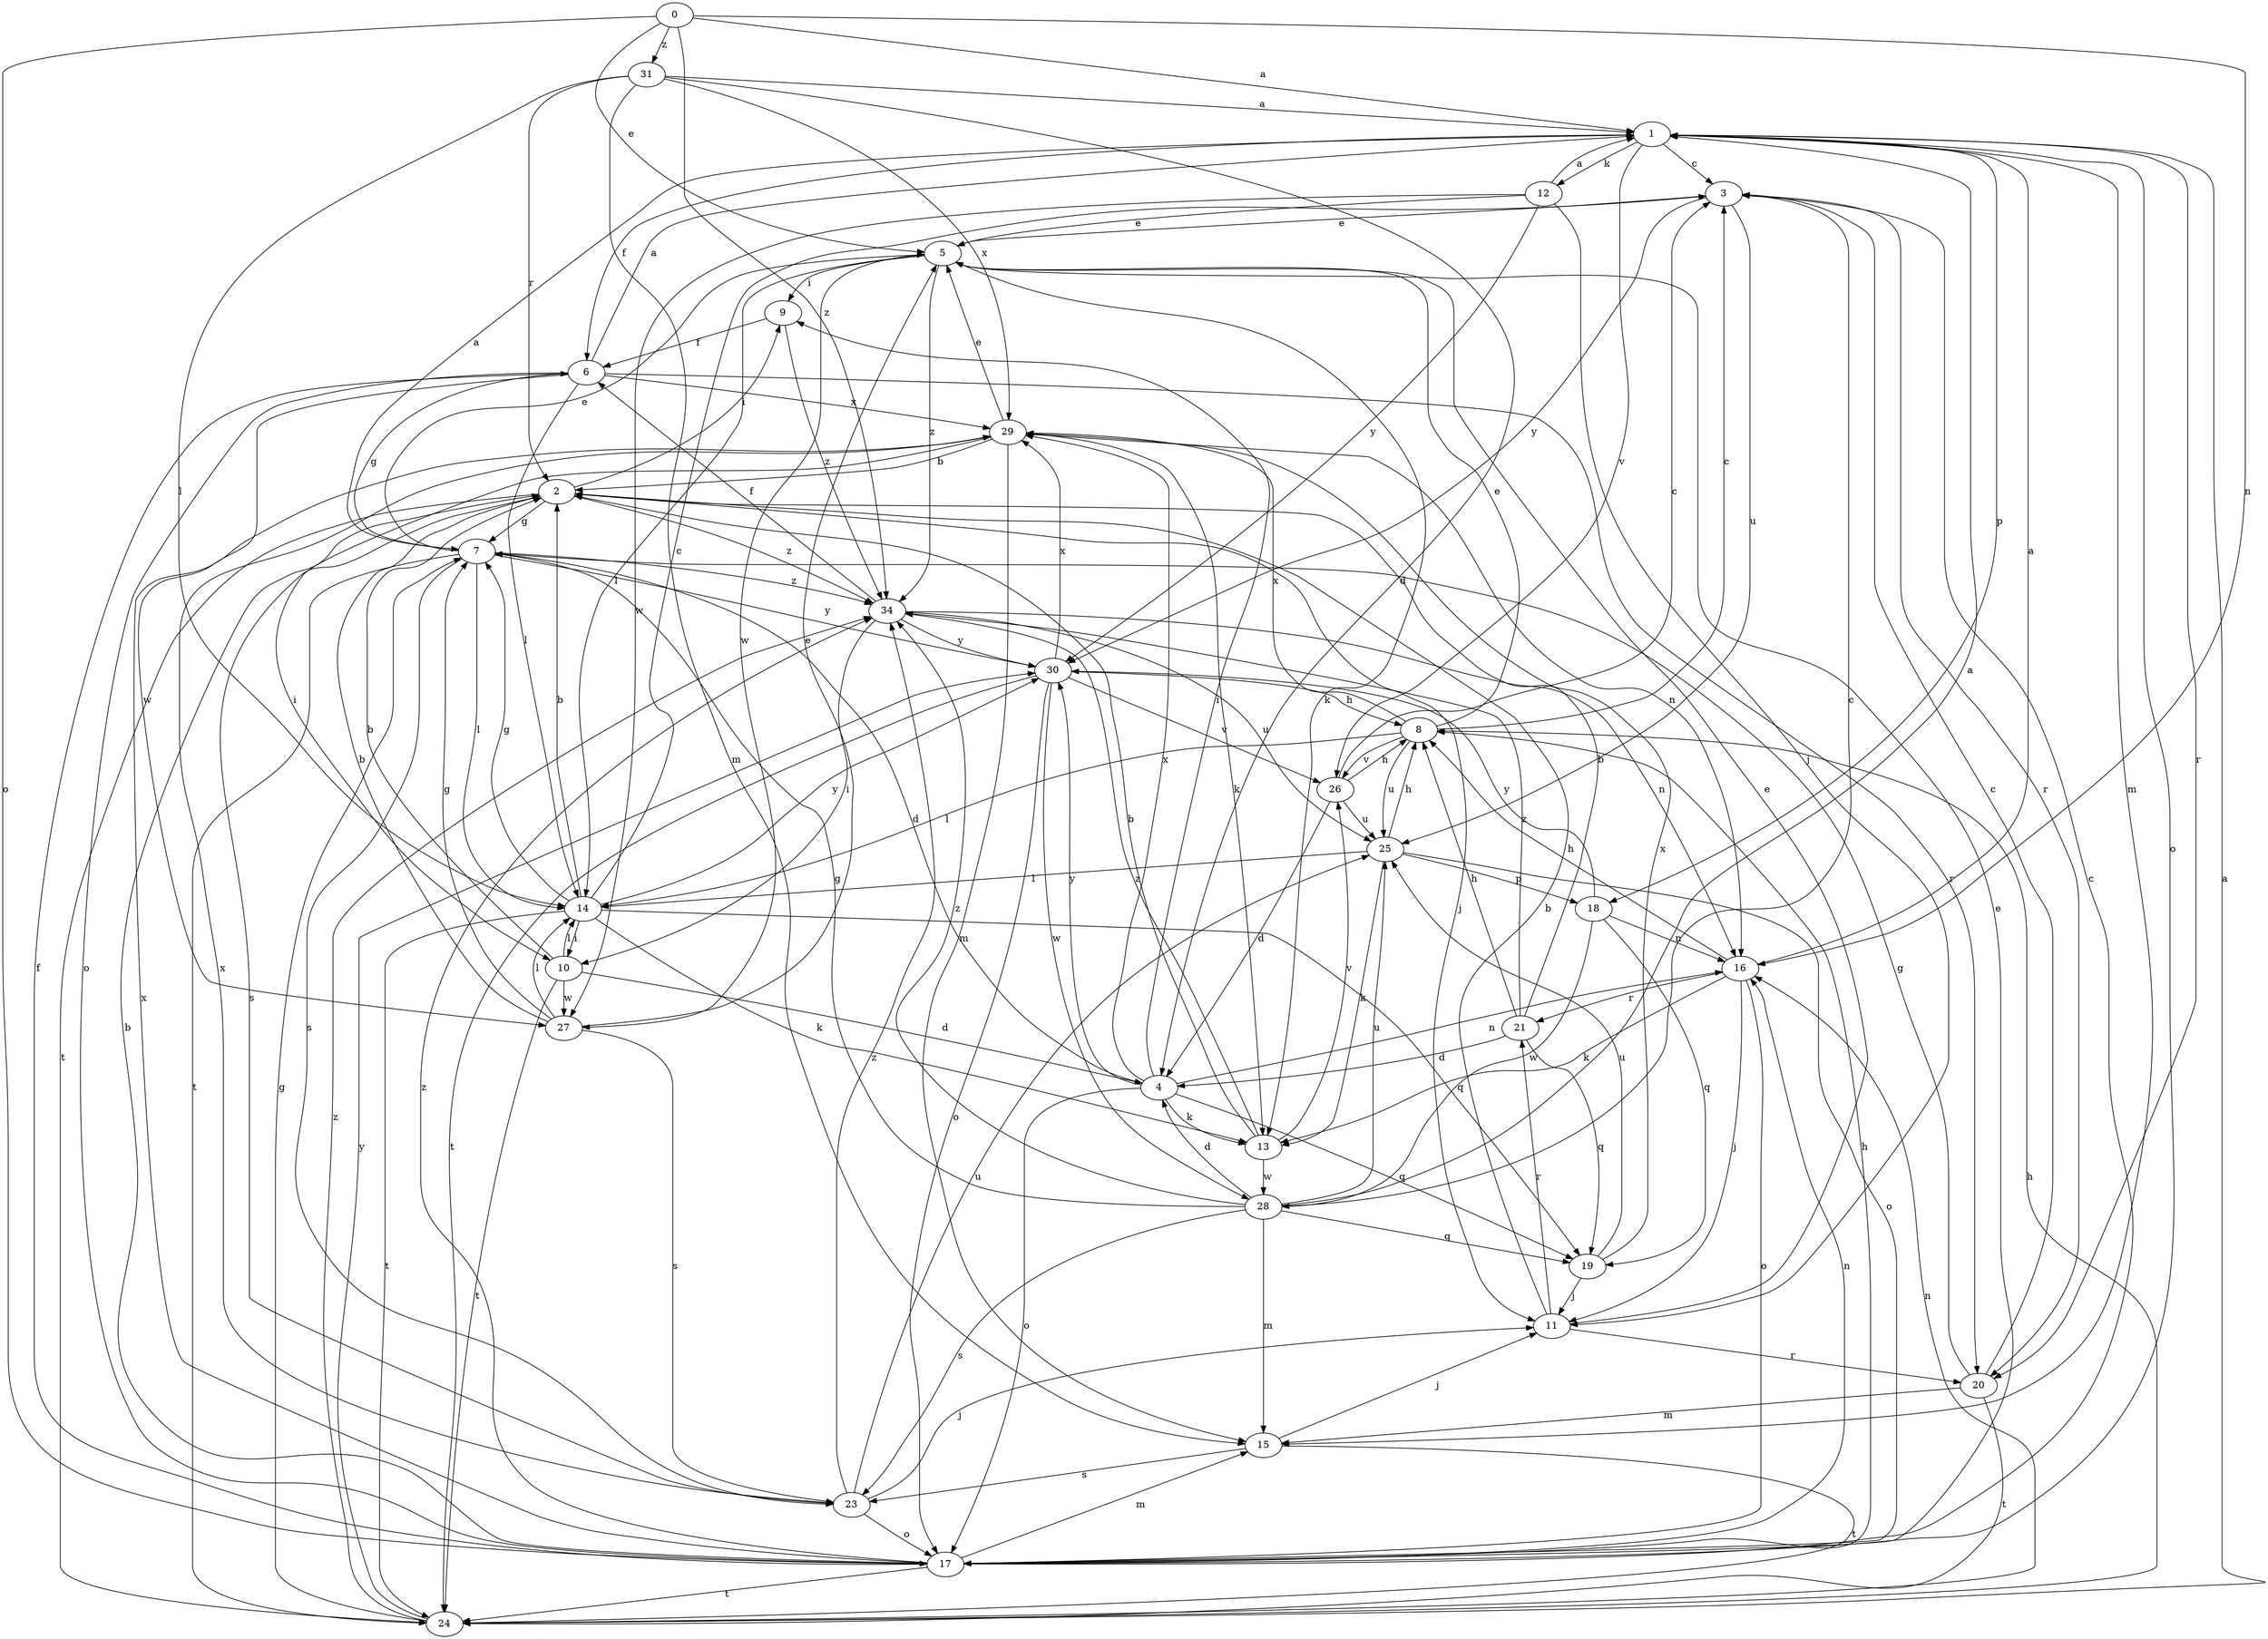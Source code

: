 strict digraph  {
0;
1;
2;
3;
4;
5;
6;
7;
8;
9;
10;
11;
12;
13;
14;
15;
16;
17;
18;
19;
20;
21;
23;
24;
25;
26;
27;
28;
29;
30;
31;
34;
0 -> 1  [label=a];
0 -> 5  [label=e];
0 -> 16  [label=n];
0 -> 17  [label=o];
0 -> 31  [label=z];
0 -> 34  [label=z];
1 -> 3  [label=c];
1 -> 6  [label=f];
1 -> 12  [label=k];
1 -> 15  [label=m];
1 -> 17  [label=o];
1 -> 18  [label=p];
1 -> 20  [label=r];
1 -> 26  [label=v];
2 -> 7  [label=g];
2 -> 9  [label=i];
2 -> 11  [label=j];
2 -> 23  [label=s];
2 -> 24  [label=t];
2 -> 34  [label=z];
3 -> 5  [label=e];
3 -> 20  [label=r];
3 -> 25  [label=u];
3 -> 30  [label=y];
4 -> 9  [label=i];
4 -> 13  [label=k];
4 -> 16  [label=n];
4 -> 17  [label=o];
4 -> 19  [label=q];
4 -> 29  [label=x];
4 -> 30  [label=y];
5 -> 9  [label=i];
5 -> 13  [label=k];
5 -> 14  [label=l];
5 -> 27  [label=w];
5 -> 34  [label=z];
6 -> 1  [label=a];
6 -> 7  [label=g];
6 -> 14  [label=l];
6 -> 17  [label=o];
6 -> 20  [label=r];
6 -> 27  [label=w];
6 -> 29  [label=x];
7 -> 1  [label=a];
7 -> 4  [label=d];
7 -> 5  [label=e];
7 -> 14  [label=l];
7 -> 23  [label=s];
7 -> 24  [label=t];
7 -> 30  [label=y];
7 -> 34  [label=z];
8 -> 3  [label=c];
8 -> 5  [label=e];
8 -> 14  [label=l];
8 -> 25  [label=u];
8 -> 26  [label=v];
8 -> 29  [label=x];
9 -> 6  [label=f];
9 -> 34  [label=z];
10 -> 2  [label=b];
10 -> 4  [label=d];
10 -> 14  [label=l];
10 -> 24  [label=t];
10 -> 27  [label=w];
11 -> 2  [label=b];
11 -> 5  [label=e];
11 -> 20  [label=r];
11 -> 21  [label=r];
12 -> 1  [label=a];
12 -> 5  [label=e];
12 -> 11  [label=j];
12 -> 27  [label=w];
12 -> 30  [label=y];
13 -> 2  [label=b];
13 -> 26  [label=v];
13 -> 28  [label=w];
13 -> 34  [label=z];
14 -> 2  [label=b];
14 -> 3  [label=c];
14 -> 7  [label=g];
14 -> 10  [label=i];
14 -> 13  [label=k];
14 -> 19  [label=q];
14 -> 24  [label=t];
14 -> 30  [label=y];
15 -> 11  [label=j];
15 -> 23  [label=s];
15 -> 24  [label=t];
16 -> 1  [label=a];
16 -> 8  [label=h];
16 -> 11  [label=j];
16 -> 13  [label=k];
16 -> 17  [label=o];
16 -> 21  [label=r];
17 -> 2  [label=b];
17 -> 3  [label=c];
17 -> 5  [label=e];
17 -> 6  [label=f];
17 -> 8  [label=h];
17 -> 15  [label=m];
17 -> 16  [label=n];
17 -> 24  [label=t];
17 -> 29  [label=x];
17 -> 34  [label=z];
18 -> 16  [label=n];
18 -> 19  [label=q];
18 -> 28  [label=w];
18 -> 30  [label=y];
19 -> 11  [label=j];
19 -> 25  [label=u];
19 -> 29  [label=x];
20 -> 3  [label=c];
20 -> 7  [label=g];
20 -> 15  [label=m];
20 -> 24  [label=t];
21 -> 2  [label=b];
21 -> 4  [label=d];
21 -> 8  [label=h];
21 -> 19  [label=q];
21 -> 34  [label=z];
23 -> 11  [label=j];
23 -> 17  [label=o];
23 -> 25  [label=u];
23 -> 29  [label=x];
23 -> 34  [label=z];
24 -> 1  [label=a];
24 -> 7  [label=g];
24 -> 8  [label=h];
24 -> 16  [label=n];
24 -> 30  [label=y];
24 -> 34  [label=z];
25 -> 8  [label=h];
25 -> 13  [label=k];
25 -> 14  [label=l];
25 -> 17  [label=o];
25 -> 18  [label=p];
26 -> 3  [label=c];
26 -> 4  [label=d];
26 -> 8  [label=h];
26 -> 25  [label=u];
27 -> 2  [label=b];
27 -> 5  [label=e];
27 -> 7  [label=g];
27 -> 14  [label=l];
27 -> 23  [label=s];
28 -> 1  [label=a];
28 -> 3  [label=c];
28 -> 4  [label=d];
28 -> 7  [label=g];
28 -> 15  [label=m];
28 -> 19  [label=q];
28 -> 23  [label=s];
28 -> 25  [label=u];
28 -> 34  [label=z];
29 -> 2  [label=b];
29 -> 5  [label=e];
29 -> 10  [label=i];
29 -> 13  [label=k];
29 -> 15  [label=m];
29 -> 16  [label=n];
30 -> 8  [label=h];
30 -> 17  [label=o];
30 -> 24  [label=t];
30 -> 26  [label=v];
30 -> 28  [label=w];
30 -> 29  [label=x];
31 -> 1  [label=a];
31 -> 2  [label=r];
31 -> 4  [label=d];
31 -> 14  [label=l];
31 -> 15  [label=m];
31 -> 29  [label=x];
34 -> 6  [label=f];
34 -> 10  [label=i];
34 -> 16  [label=n];
34 -> 25  [label=u];
34 -> 30  [label=y];
}
